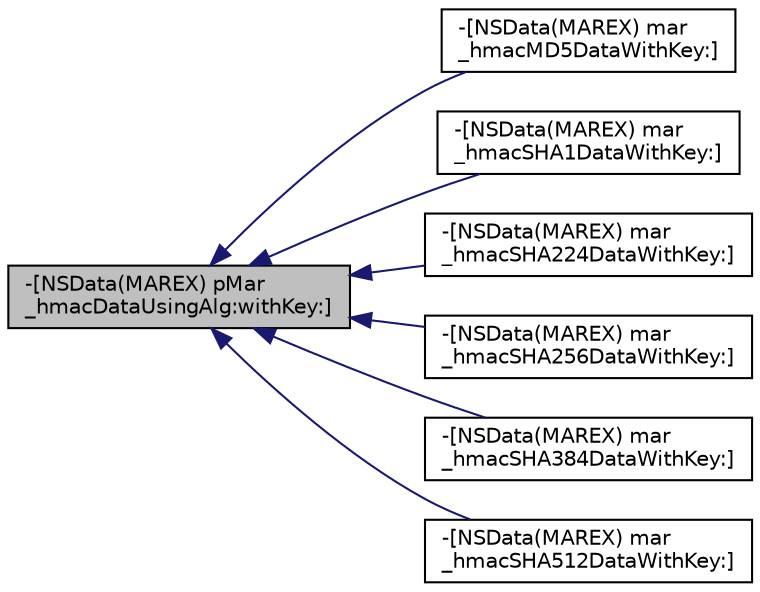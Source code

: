digraph "-[NSData(MAREX) pMar_hmacDataUsingAlg:withKey:]"
{
  edge [fontname="Helvetica",fontsize="10",labelfontname="Helvetica",labelfontsize="10"];
  node [fontname="Helvetica",fontsize="10",shape=record];
  rankdir="LR";
  Node105 [label="-[NSData(MAREX) pMar\l_hmacDataUsingAlg:withKey:]",height=0.2,width=0.4,color="black", fillcolor="grey75", style="filled", fontcolor="black"];
  Node105 -> Node106 [dir="back",color="midnightblue",fontsize="10",style="solid",fontname="Helvetica"];
  Node106 [label="-[NSData(MAREX) mar\l_hmacMD5DataWithKey:]",height=0.2,width=0.4,color="black", fillcolor="white", style="filled",URL="$category_n_s_data_07_m_a_r_e_x_08.html#a58af8e394ee3296d3b638f2bef7ab5d7"];
  Node105 -> Node107 [dir="back",color="midnightblue",fontsize="10",style="solid",fontname="Helvetica"];
  Node107 [label="-[NSData(MAREX) mar\l_hmacSHA1DataWithKey:]",height=0.2,width=0.4,color="black", fillcolor="white", style="filled",URL="$category_n_s_data_07_m_a_r_e_x_08.html#ab391c584364cc64655547a40322de64d"];
  Node105 -> Node108 [dir="back",color="midnightblue",fontsize="10",style="solid",fontname="Helvetica"];
  Node108 [label="-[NSData(MAREX) mar\l_hmacSHA224DataWithKey:]",height=0.2,width=0.4,color="black", fillcolor="white", style="filled",URL="$category_n_s_data_07_m_a_r_e_x_08.html#aa868eeb4dc331761fc7d64af1486c793"];
  Node105 -> Node109 [dir="back",color="midnightblue",fontsize="10",style="solid",fontname="Helvetica"];
  Node109 [label="-[NSData(MAREX) mar\l_hmacSHA256DataWithKey:]",height=0.2,width=0.4,color="black", fillcolor="white", style="filled",URL="$category_n_s_data_07_m_a_r_e_x_08.html#a512511db285cd847255112b73726672a"];
  Node105 -> Node110 [dir="back",color="midnightblue",fontsize="10",style="solid",fontname="Helvetica"];
  Node110 [label="-[NSData(MAREX) mar\l_hmacSHA384DataWithKey:]",height=0.2,width=0.4,color="black", fillcolor="white", style="filled",URL="$category_n_s_data_07_m_a_r_e_x_08.html#ab43e4097394901dc7b3e9559758c8463"];
  Node105 -> Node111 [dir="back",color="midnightblue",fontsize="10",style="solid",fontname="Helvetica"];
  Node111 [label="-[NSData(MAREX) mar\l_hmacSHA512DataWithKey:]",height=0.2,width=0.4,color="black", fillcolor="white", style="filled",URL="$category_n_s_data_07_m_a_r_e_x_08.html#ad52d40f5420c0d16e76b2b01be5afd44"];
}
